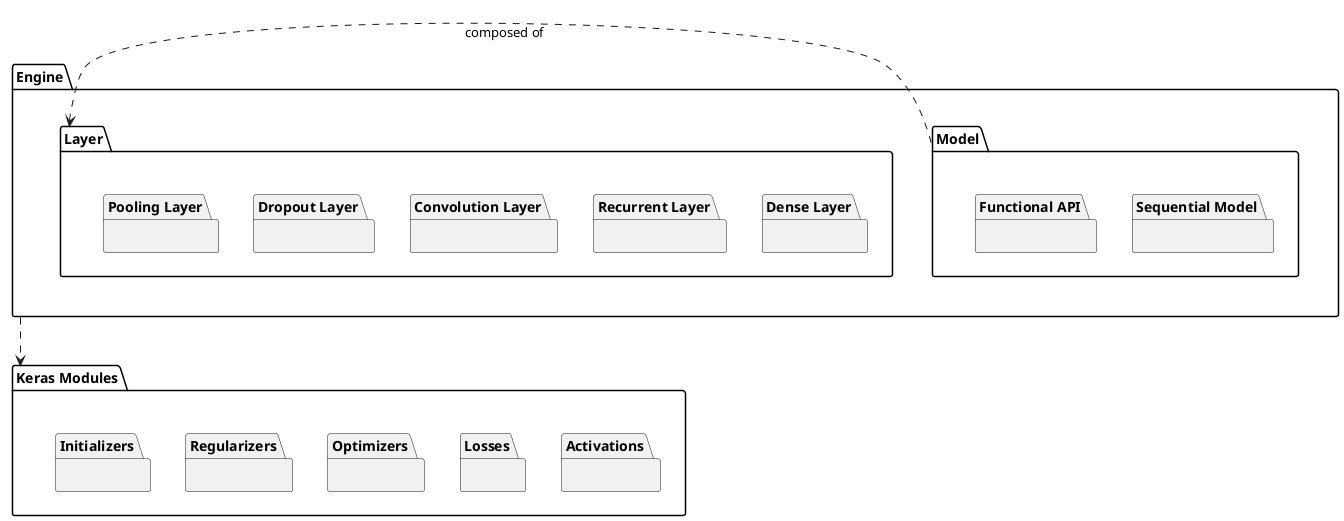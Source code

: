@startuml
package Engine{
package Model{
    package "Sequential Model" {

    }
    package "Functional API" {
        
    }
}
package Layer{
    package "Dense Layer" {

    }
    package "Recurrent Layer" {

    }
    package "Convolution Layer"{

    } 
    package "Dropout Layer"{

    } 
    package "Pooling Layer"{

    } 
}
}
package "Keras Modules" {
    package Activations {

    }
    package Losses {

    }
    package Optimizers {

    }
    package Regularizers{

    }
    package Initializers{

    }
}
Layer <.right. Model: composed of
Engine .down.> "Keras Modules"

@enduml